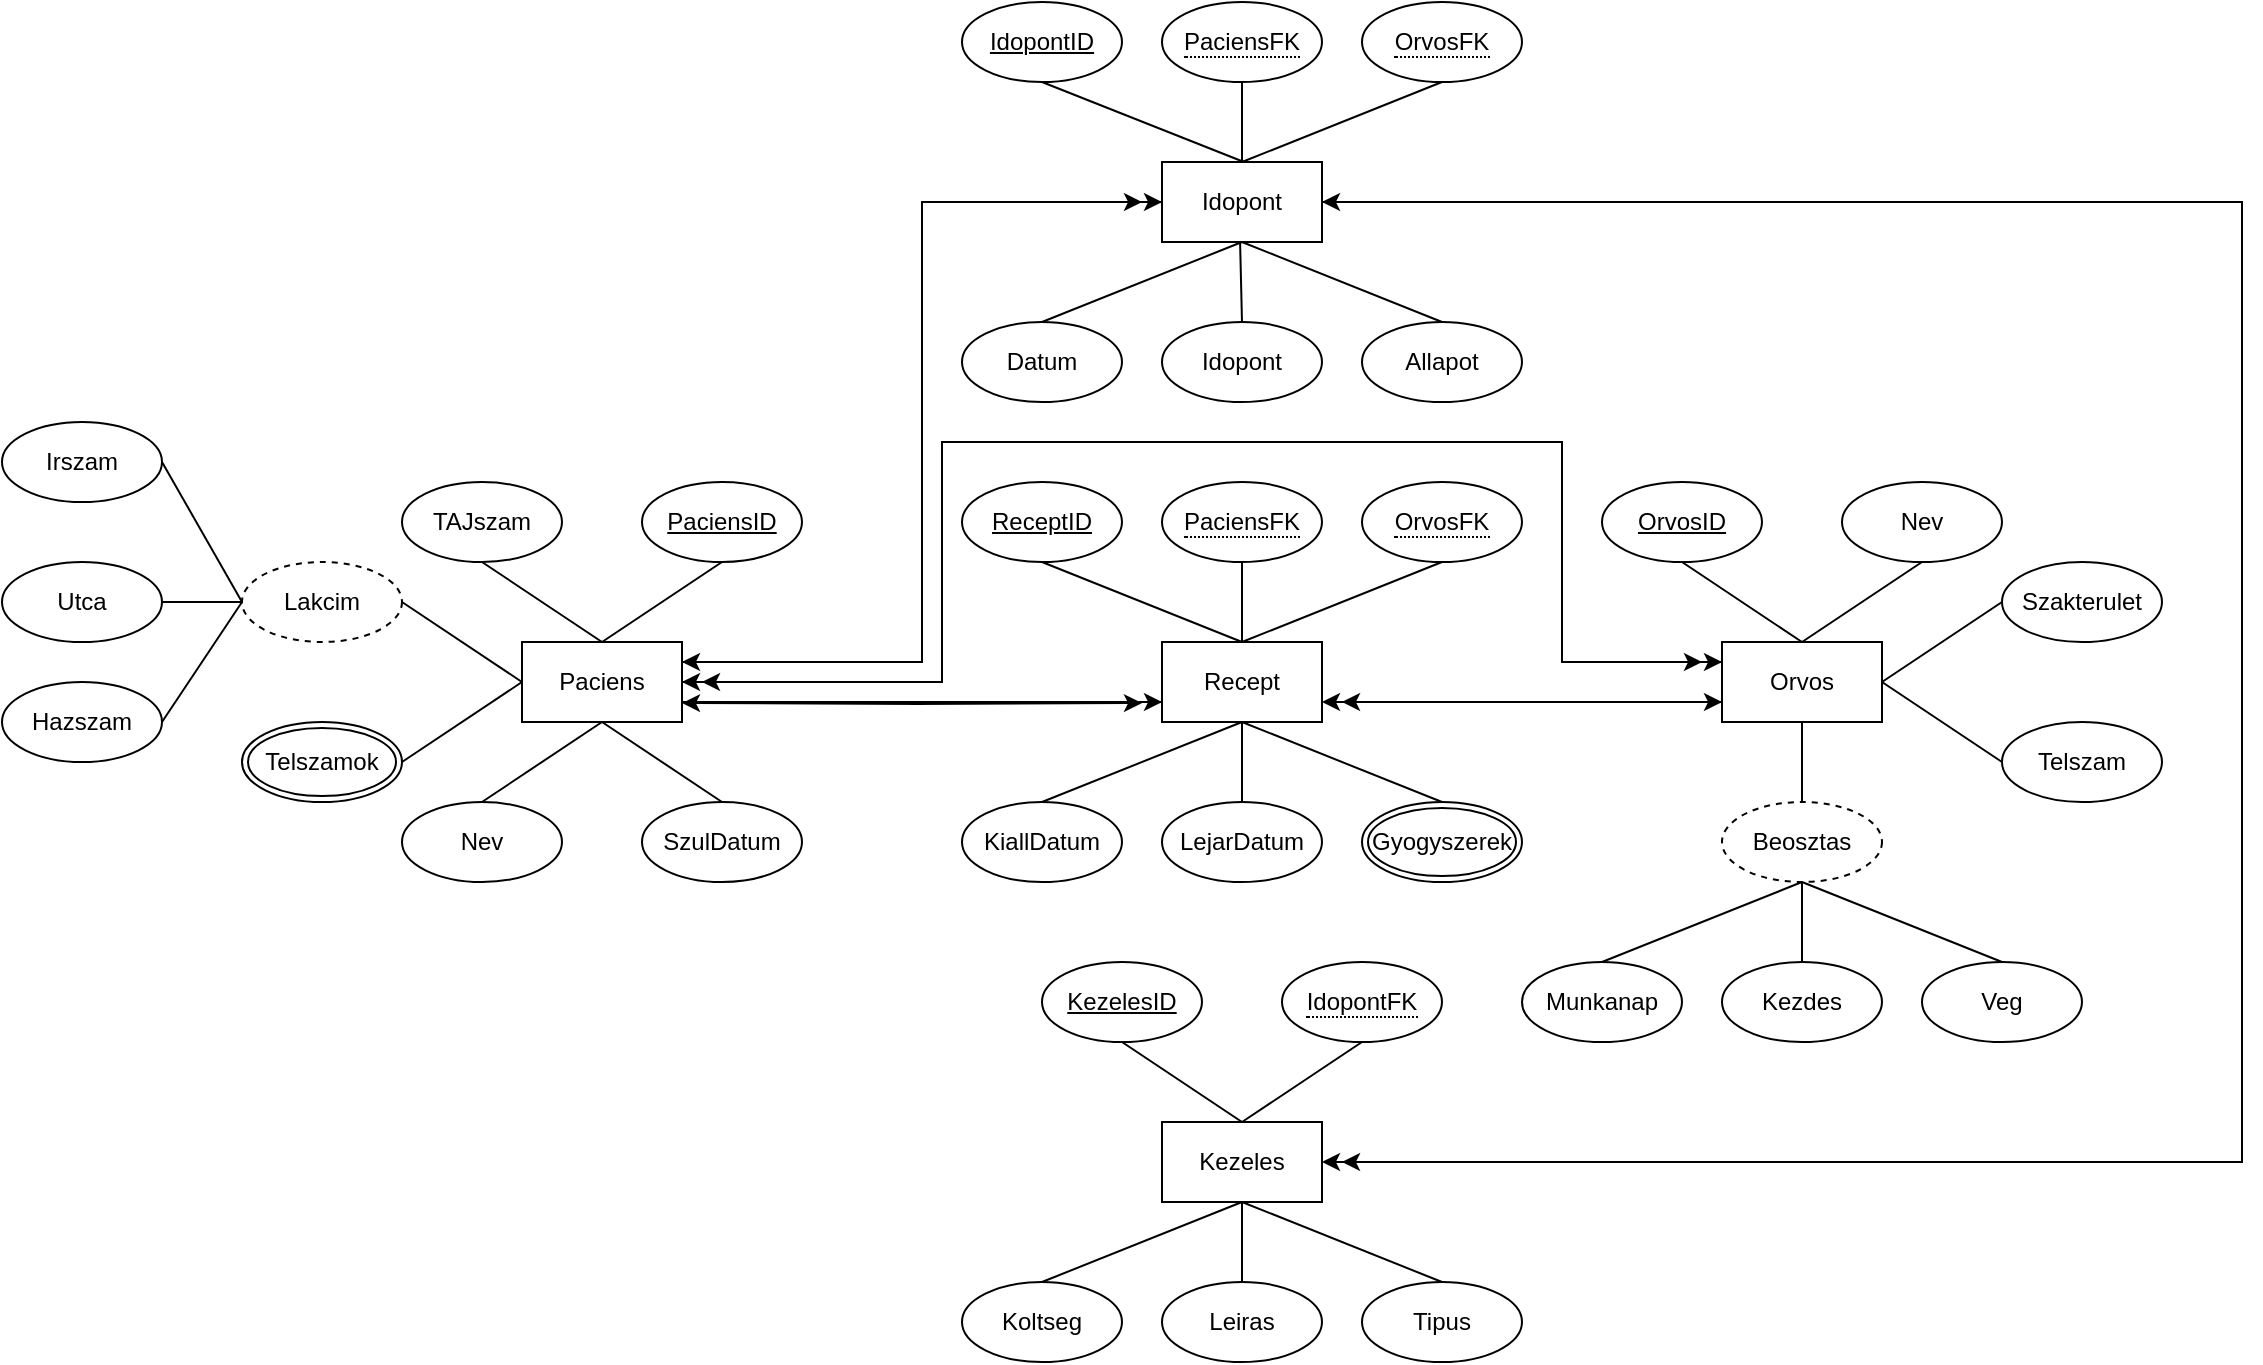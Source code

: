 <mxfile version="26.2.9">
  <diagram name="1 oldal" id="uXYVLRbJiJII2hEOwwkT">
    <mxGraphModel grid="1" page="1" gridSize="10" guides="1" tooltips="1" connect="1" arrows="1" fold="1" pageScale="1" pageWidth="827" pageHeight="1169" math="0" shadow="0">
      <root>
        <mxCell id="0" />
        <mxCell id="1" parent="0" />
        <mxCell id="ZL4C4n28PFtst3DvSVL6-81" style="edgeStyle=orthogonalEdgeStyle;rounded=0;orthogonalLoop=1;jettySize=auto;html=1;exitX=1;exitY=0.25;exitDx=0;exitDy=0;entryX=0;entryY=0.5;entryDx=0;entryDy=0;" edge="1" parent="1" source="rXqy0nmyM1romMUP6jEx-1" target="ZL4C4n28PFtst3DvSVL6-22">
          <mxGeometry relative="1" as="geometry" />
        </mxCell>
        <mxCell id="ZL4C4n28PFtst3DvSVL6-82" style="edgeStyle=orthogonalEdgeStyle;rounded=0;orthogonalLoop=1;jettySize=auto;html=1;exitX=1;exitY=0.25;exitDx=0;exitDy=0;" edge="1" parent="1" source="rXqy0nmyM1romMUP6jEx-1">
          <mxGeometry relative="1" as="geometry">
            <mxPoint x="430" y="180" as="targetPoint" />
            <Array as="points">
              <mxPoint x="320" y="410" />
              <mxPoint x="320" y="180" />
            </Array>
          </mxGeometry>
        </mxCell>
        <mxCell id="ZL4C4n28PFtst3DvSVL6-85" style="edgeStyle=orthogonalEdgeStyle;rounded=0;orthogonalLoop=1;jettySize=auto;html=1;exitX=1;exitY=0.75;exitDx=0;exitDy=0;entryX=0;entryY=0.75;entryDx=0;entryDy=0;" edge="1" parent="1" source="rXqy0nmyM1romMUP6jEx-1" target="ZL4C4n28PFtst3DvSVL6-59">
          <mxGeometry relative="1" as="geometry" />
        </mxCell>
        <mxCell id="ZL4C4n28PFtst3DvSVL6-88" style="edgeStyle=orthogonalEdgeStyle;rounded=0;orthogonalLoop=1;jettySize=auto;html=1;exitX=1;exitY=0.75;exitDx=0;exitDy=0;" edge="1" parent="1" source="rXqy0nmyM1romMUP6jEx-1">
          <mxGeometry relative="1" as="geometry">
            <mxPoint x="430" y="430.526" as="targetPoint" />
          </mxGeometry>
        </mxCell>
        <mxCell id="rXqy0nmyM1romMUP6jEx-1" value="Paciens" style="whiteSpace=wrap;html=1;align=center;" vertex="1" parent="1">
          <mxGeometry x="120" y="400" width="80" height="40" as="geometry" />
        </mxCell>
        <mxCell id="rXqy0nmyM1romMUP6jEx-2" value="PaciensID" style="ellipse;whiteSpace=wrap;html=1;align=center;fontStyle=4;" vertex="1" parent="1">
          <mxGeometry x="180" y="320" width="80" height="40" as="geometry" />
        </mxCell>
        <mxCell id="rXqy0nmyM1romMUP6jEx-4" value="" style="endArrow=none;html=1;rounded=0;entryX=0.5;entryY=0;entryDx=0;entryDy=0;exitX=0.5;exitY=1;exitDx=0;exitDy=0;" edge="1" parent="1" source="rXqy0nmyM1romMUP6jEx-2" target="rXqy0nmyM1romMUP6jEx-1">
          <mxGeometry relative="1" as="geometry">
            <mxPoint x="40" y="650" as="sourcePoint" />
            <mxPoint x="200" y="650" as="targetPoint" />
          </mxGeometry>
        </mxCell>
        <mxCell id="rXqy0nmyM1romMUP6jEx-6" value="Telszamok" style="ellipse;shape=doubleEllipse;margin=3;whiteSpace=wrap;html=1;align=center;" vertex="1" parent="1">
          <mxGeometry x="-20" y="440" width="80" height="40" as="geometry" />
        </mxCell>
        <mxCell id="rXqy0nmyM1romMUP6jEx-7" value="Nev" style="ellipse;whiteSpace=wrap;html=1;align=center;" vertex="1" parent="1">
          <mxGeometry x="60" y="480" width="80" height="40" as="geometry" />
        </mxCell>
        <mxCell id="rXqy0nmyM1romMUP6jEx-8" value="TAJszam" style="ellipse;whiteSpace=wrap;html=1;align=center;" vertex="1" parent="1">
          <mxGeometry x="60" y="320" width="80" height="40" as="geometry" />
        </mxCell>
        <mxCell id="rXqy0nmyM1romMUP6jEx-9" value="Lakcim" style="ellipse;whiteSpace=wrap;html=1;align=center;dashed=1;" vertex="1" parent="1">
          <mxGeometry x="-20" y="360" width="80" height="40" as="geometry" />
        </mxCell>
        <mxCell id="rXqy0nmyM1romMUP6jEx-10" value="SzulDatum" style="ellipse;whiteSpace=wrap;html=1;align=center;" vertex="1" parent="1">
          <mxGeometry x="180" y="480" width="80" height="40" as="geometry" />
        </mxCell>
        <mxCell id="rXqy0nmyM1romMUP6jEx-11" value="Orvos" style="whiteSpace=wrap;html=1;align=center;" vertex="1" parent="1">
          <mxGeometry x="720" y="400" width="80" height="40" as="geometry" />
        </mxCell>
        <mxCell id="rXqy0nmyM1romMUP6jEx-12" value="" style="endArrow=none;html=1;rounded=0;exitX=0.5;exitY=0;exitDx=0;exitDy=0;entryX=0.5;entryY=1;entryDx=0;entryDy=0;" edge="1" parent="1" source="rXqy0nmyM1romMUP6jEx-10" target="rXqy0nmyM1romMUP6jEx-1">
          <mxGeometry relative="1" as="geometry">
            <mxPoint x="280" y="450" as="sourcePoint" />
            <mxPoint x="440" y="450" as="targetPoint" />
          </mxGeometry>
        </mxCell>
        <mxCell id="rXqy0nmyM1romMUP6jEx-13" value="" style="endArrow=none;html=1;rounded=0;exitX=0.5;exitY=0;exitDx=0;exitDy=0;entryX=0.5;entryY=1;entryDx=0;entryDy=0;" edge="1" parent="1" source="rXqy0nmyM1romMUP6jEx-7" target="rXqy0nmyM1romMUP6jEx-1">
          <mxGeometry relative="1" as="geometry">
            <mxPoint x="220" y="470" as="sourcePoint" />
            <mxPoint x="170" y="450" as="targetPoint" />
          </mxGeometry>
        </mxCell>
        <mxCell id="rXqy0nmyM1romMUP6jEx-14" value="" style="endArrow=none;html=1;rounded=0;exitX=0.5;exitY=1;exitDx=0;exitDy=0;entryX=0.5;entryY=0;entryDx=0;entryDy=0;" edge="1" parent="1" source="rXqy0nmyM1romMUP6jEx-8" target="rXqy0nmyM1romMUP6jEx-1">
          <mxGeometry relative="1" as="geometry">
            <mxPoint x="230" y="480" as="sourcePoint" />
            <mxPoint x="180" y="460" as="targetPoint" />
          </mxGeometry>
        </mxCell>
        <mxCell id="rXqy0nmyM1romMUP6jEx-15" value="" style="endArrow=none;html=1;rounded=0;exitX=1;exitY=0.5;exitDx=0;exitDy=0;entryX=0;entryY=0.5;entryDx=0;entryDy=0;" edge="1" parent="1" source="rXqy0nmyM1romMUP6jEx-6" target="rXqy0nmyM1romMUP6jEx-1">
          <mxGeometry relative="1" as="geometry">
            <mxPoint x="240" y="490" as="sourcePoint" />
            <mxPoint x="190" y="470" as="targetPoint" />
          </mxGeometry>
        </mxCell>
        <mxCell id="rXqy0nmyM1romMUP6jEx-16" value="" style="endArrow=none;html=1;rounded=0;exitX=0;exitY=0.5;exitDx=0;exitDy=0;entryX=1;entryY=0.5;entryDx=0;entryDy=0;" edge="1" parent="1" source="rXqy0nmyM1romMUP6jEx-1" target="rXqy0nmyM1romMUP6jEx-9">
          <mxGeometry relative="1" as="geometry">
            <mxPoint x="250" y="500" as="sourcePoint" />
            <mxPoint x="200" y="480" as="targetPoint" />
          </mxGeometry>
        </mxCell>
        <mxCell id="rXqy0nmyM1romMUP6jEx-18" value="IdopontID" style="ellipse;whiteSpace=wrap;html=1;align=center;fontStyle=4;" vertex="1" parent="1">
          <mxGeometry x="340" y="80" width="80" height="40" as="geometry" />
        </mxCell>
        <mxCell id="ZL4C4n28PFtst3DvSVL6-3" value="&lt;span style=&quot;border-bottom: 1px dotted&quot;&gt;OrvosFK&lt;/span&gt;" style="ellipse;whiteSpace=wrap;html=1;align=center;" vertex="1" parent="1">
          <mxGeometry x="540" y="80" width="80" height="40" as="geometry" />
        </mxCell>
        <mxCell id="ZL4C4n28PFtst3DvSVL6-4" value="&lt;span style=&quot;border-bottom: 1px dotted&quot;&gt;PaciensFK&lt;/span&gt;" style="ellipse;whiteSpace=wrap;html=1;align=center;" vertex="1" parent="1">
          <mxGeometry x="440" y="80" width="80" height="40" as="geometry" />
        </mxCell>
        <mxCell id="ZL4C4n28PFtst3DvSVL6-5" value="Datum" style="ellipse;whiteSpace=wrap;html=1;align=center;" vertex="1" parent="1">
          <mxGeometry x="340" y="240" width="80" height="40" as="geometry" />
        </mxCell>
        <mxCell id="ZL4C4n28PFtst3DvSVL6-7" value="Allapot" style="ellipse;whiteSpace=wrap;html=1;align=center;" vertex="1" parent="1">
          <mxGeometry x="540" y="240" width="80" height="40" as="geometry" />
        </mxCell>
        <mxCell id="ZL4C4n28PFtst3DvSVL6-8" value="" style="endArrow=none;html=1;rounded=0;exitX=0.5;exitY=1;exitDx=0;exitDy=0;" edge="1" parent="1" source="rXqy0nmyM1romMUP6jEx-18">
          <mxGeometry relative="1" as="geometry">
            <mxPoint x="320" y="200" as="sourcePoint" />
            <mxPoint x="481" y="160" as="targetPoint" />
          </mxGeometry>
        </mxCell>
        <mxCell id="ZL4C4n28PFtst3DvSVL6-9" value="" style="endArrow=none;html=1;rounded=0;entryX=0.5;entryY=1;entryDx=0;entryDy=0;exitX=0.5;exitY=0;exitDx=0;exitDy=0;" edge="1" parent="1" source="ZL4C4n28PFtst3DvSVL6-22" target="ZL4C4n28PFtst3DvSVL6-3">
          <mxGeometry relative="1" as="geometry">
            <mxPoint x="481" y="145" as="sourcePoint" />
            <mxPoint x="491" y="155" as="targetPoint" />
          </mxGeometry>
        </mxCell>
        <mxCell id="ZL4C4n28PFtst3DvSVL6-10" value="" style="endArrow=none;html=1;rounded=0;entryX=0.5;entryY=0;entryDx=0;entryDy=0;exitX=0.5;exitY=1;exitDx=0;exitDy=0;" edge="1" parent="1" source="ZL4C4n28PFtst3DvSVL6-4" target="ZL4C4n28PFtst3DvSVL6-22">
          <mxGeometry relative="1" as="geometry">
            <mxPoint x="394" y="140" as="sourcePoint" />
            <mxPoint x="481" y="145" as="targetPoint" />
          </mxGeometry>
        </mxCell>
        <mxCell id="ZL4C4n28PFtst3DvSVL6-11" value="" style="endArrow=none;html=1;rounded=0;entryX=0.5;entryY=0;entryDx=0;entryDy=0;" edge="1" parent="1" target="ZL4C4n28PFtst3DvSVL6-7">
          <mxGeometry relative="1" as="geometry">
            <mxPoint x="480" y="200" as="sourcePoint" />
            <mxPoint x="511" y="175" as="targetPoint" />
          </mxGeometry>
        </mxCell>
        <mxCell id="ZL4C4n28PFtst3DvSVL6-12" value="" style="endArrow=none;html=1;rounded=0;entryX=0.5;entryY=0;entryDx=0;entryDy=0;exitX=0.488;exitY=1;exitDx=0;exitDy=0;exitPerimeter=0;" edge="1" parent="1" source="ZL4C4n28PFtst3DvSVL6-22">
          <mxGeometry relative="1" as="geometry">
            <mxPoint x="480" y="200" as="sourcePoint" />
            <mxPoint x="480" y="240" as="targetPoint" />
          </mxGeometry>
        </mxCell>
        <mxCell id="ZL4C4n28PFtst3DvSVL6-14" value="Idopont" style="ellipse;whiteSpace=wrap;html=1;align=center;" vertex="1" parent="1">
          <mxGeometry x="440" y="240" width="80" height="40" as="geometry" />
        </mxCell>
        <mxCell id="ZL4C4n28PFtst3DvSVL6-83" style="edgeStyle=orthogonalEdgeStyle;rounded=0;orthogonalLoop=1;jettySize=auto;html=1;exitX=0;exitY=0.5;exitDx=0;exitDy=0;" edge="1" parent="1" source="ZL4C4n28PFtst3DvSVL6-22">
          <mxGeometry relative="1" as="geometry">
            <mxPoint x="200.0" y="410" as="targetPoint" />
            <Array as="points">
              <mxPoint x="320" y="180" />
              <mxPoint x="320" y="410" />
            </Array>
          </mxGeometry>
        </mxCell>
        <mxCell id="ZL4C4n28PFtst3DvSVL6-22" value="Idopont" style="whiteSpace=wrap;html=1;align=center;" vertex="1" parent="1">
          <mxGeometry x="440" y="160" width="80" height="40" as="geometry" />
        </mxCell>
        <mxCell id="ZL4C4n28PFtst3DvSVL6-23" value="" style="endArrow=none;html=1;rounded=0;entryX=0.5;entryY=1;entryDx=0;entryDy=0;exitX=0.5;exitY=0;exitDx=0;exitDy=0;" edge="1" parent="1" source="ZL4C4n28PFtst3DvSVL6-5" target="ZL4C4n28PFtst3DvSVL6-22">
          <mxGeometry relative="1" as="geometry">
            <mxPoint x="270" y="200" as="sourcePoint" />
            <mxPoint x="430" y="200" as="targetPoint" />
          </mxGeometry>
        </mxCell>
        <mxCell id="ZL4C4n28PFtst3DvSVL6-25" value="OrvosID" style="ellipse;whiteSpace=wrap;html=1;align=center;fontStyle=4;" vertex="1" parent="1">
          <mxGeometry x="660" y="320" width="80" height="40" as="geometry" />
        </mxCell>
        <mxCell id="ZL4C4n28PFtst3DvSVL6-26" value="Nev" style="ellipse;whiteSpace=wrap;html=1;align=center;" vertex="1" parent="1">
          <mxGeometry x="780" y="320" width="80" height="40" as="geometry" />
        </mxCell>
        <mxCell id="ZL4C4n28PFtst3DvSVL6-27" value="" style="endArrow=none;html=1;rounded=0;entryX=0.5;entryY=0;entryDx=0;entryDy=0;exitX=0.5;exitY=1;exitDx=0;exitDy=0;" edge="1" parent="1" source="ZL4C4n28PFtst3DvSVL6-26" target="rXqy0nmyM1romMUP6jEx-11">
          <mxGeometry relative="1" as="geometry">
            <mxPoint x="600" y="380" as="sourcePoint" />
            <mxPoint x="760" y="380" as="targetPoint" />
          </mxGeometry>
        </mxCell>
        <mxCell id="ZL4C4n28PFtst3DvSVL6-28" value="" style="endArrow=none;html=1;rounded=0;entryX=0.5;entryY=0;entryDx=0;entryDy=0;exitX=0.5;exitY=1;exitDx=0;exitDy=0;" edge="1" parent="1" source="ZL4C4n28PFtst3DvSVL6-25" target="rXqy0nmyM1romMUP6jEx-11">
          <mxGeometry relative="1" as="geometry">
            <mxPoint x="600" y="380" as="sourcePoint" />
            <mxPoint x="760" y="380" as="targetPoint" />
          </mxGeometry>
        </mxCell>
        <mxCell id="ZL4C4n28PFtst3DvSVL6-29" value="Szakterulet" style="ellipse;whiteSpace=wrap;html=1;align=center;" vertex="1" parent="1">
          <mxGeometry x="860" y="360" width="80" height="40" as="geometry" />
        </mxCell>
        <mxCell id="ZL4C4n28PFtst3DvSVL6-30" value="Telszam" style="ellipse;whiteSpace=wrap;html=1;align=center;" vertex="1" parent="1">
          <mxGeometry x="860" y="440" width="80" height="40" as="geometry" />
        </mxCell>
        <mxCell id="ZL4C4n28PFtst3DvSVL6-31" value="" style="endArrow=none;html=1;rounded=0;exitX=1;exitY=0.5;exitDx=0;exitDy=0;entryX=0;entryY=0.5;entryDx=0;entryDy=0;" edge="1" parent="1" source="rXqy0nmyM1romMUP6jEx-11" target="ZL4C4n28PFtst3DvSVL6-29">
          <mxGeometry relative="1" as="geometry">
            <mxPoint x="790" y="380" as="sourcePoint" />
            <mxPoint x="950" y="380" as="targetPoint" />
          </mxGeometry>
        </mxCell>
        <mxCell id="ZL4C4n28PFtst3DvSVL6-32" value="" style="endArrow=none;html=1;rounded=0;exitX=1;exitY=0.5;exitDx=0;exitDy=0;entryX=0;entryY=0.5;entryDx=0;entryDy=0;" edge="1" parent="1" source="rXqy0nmyM1romMUP6jEx-11" target="ZL4C4n28PFtst3DvSVL6-30">
          <mxGeometry relative="1" as="geometry">
            <mxPoint x="810" y="430" as="sourcePoint" />
            <mxPoint x="870" y="390" as="targetPoint" />
          </mxGeometry>
        </mxCell>
        <mxCell id="ZL4C4n28PFtst3DvSVL6-33" value="Beosztas" style="ellipse;whiteSpace=wrap;html=1;align=center;dashed=1;" vertex="1" parent="1">
          <mxGeometry x="720" y="480" width="80" height="40" as="geometry" />
        </mxCell>
        <mxCell id="ZL4C4n28PFtst3DvSVL6-35" value="" style="endArrow=none;html=1;rounded=0;entryX=0.5;entryY=1;entryDx=0;entryDy=0;" edge="1" parent="1" source="ZL4C4n28PFtst3DvSVL6-33" target="rXqy0nmyM1romMUP6jEx-11">
          <mxGeometry relative="1" as="geometry">
            <mxPoint x="760" y="510" as="sourcePoint" />
            <mxPoint x="920" y="510" as="targetPoint" />
          </mxGeometry>
        </mxCell>
        <mxCell id="ZL4C4n28PFtst3DvSVL6-36" value="Kezdes" style="ellipse;whiteSpace=wrap;html=1;align=center;" vertex="1" parent="1">
          <mxGeometry x="720" y="560" width="80" height="40" as="geometry" />
        </mxCell>
        <mxCell id="ZL4C4n28PFtst3DvSVL6-37" value="Veg" style="ellipse;whiteSpace=wrap;html=1;align=center;" vertex="1" parent="1">
          <mxGeometry x="820" y="560" width="80" height="40" as="geometry" />
        </mxCell>
        <mxCell id="ZL4C4n28PFtst3DvSVL6-38" value="Munkanap" style="ellipse;whiteSpace=wrap;html=1;align=center;" vertex="1" parent="1">
          <mxGeometry x="620" y="560" width="80" height="40" as="geometry" />
        </mxCell>
        <mxCell id="ZL4C4n28PFtst3DvSVL6-39" value="" style="endArrow=none;html=1;rounded=0;exitX=0.5;exitY=0;exitDx=0;exitDy=0;entryX=0.5;entryY=1;entryDx=0;entryDy=0;" edge="1" parent="1" source="ZL4C4n28PFtst3DvSVL6-37" target="ZL4C4n28PFtst3DvSVL6-33">
          <mxGeometry relative="1" as="geometry">
            <mxPoint x="760" y="510" as="sourcePoint" />
            <mxPoint x="920" y="510" as="targetPoint" />
          </mxGeometry>
        </mxCell>
        <mxCell id="ZL4C4n28PFtst3DvSVL6-40" value="" style="endArrow=none;html=1;rounded=0;entryX=0.5;entryY=0;entryDx=0;entryDy=0;exitX=0.5;exitY=1;exitDx=0;exitDy=0;" edge="1" parent="1" source="ZL4C4n28PFtst3DvSVL6-33" target="ZL4C4n28PFtst3DvSVL6-36">
          <mxGeometry relative="1" as="geometry">
            <mxPoint x="760" y="510" as="sourcePoint" />
            <mxPoint x="920" y="510" as="targetPoint" />
          </mxGeometry>
        </mxCell>
        <mxCell id="ZL4C4n28PFtst3DvSVL6-41" value="" style="endArrow=none;html=1;rounded=0;exitX=0.5;exitY=0;exitDx=0;exitDy=0;entryX=0.5;entryY=1;entryDx=0;entryDy=0;" edge="1" parent="1" source="ZL4C4n28PFtst3DvSVL6-38" target="ZL4C4n28PFtst3DvSVL6-33">
          <mxGeometry relative="1" as="geometry">
            <mxPoint x="760" y="510" as="sourcePoint" />
            <mxPoint x="920" y="510" as="targetPoint" />
          </mxGeometry>
        </mxCell>
        <mxCell id="ZL4C4n28PFtst3DvSVL6-42" value="Hazszam" style="ellipse;whiteSpace=wrap;html=1;align=center;" vertex="1" parent="1">
          <mxGeometry x="-140" y="420" width="80" height="40" as="geometry" />
        </mxCell>
        <mxCell id="ZL4C4n28PFtst3DvSVL6-43" value="Irszam" style="ellipse;whiteSpace=wrap;html=1;align=center;" vertex="1" parent="1">
          <mxGeometry x="-140" y="290" width="80" height="40" as="geometry" />
        </mxCell>
        <mxCell id="ZL4C4n28PFtst3DvSVL6-44" value="Utca" style="ellipse;whiteSpace=wrap;html=1;align=center;" vertex="1" parent="1">
          <mxGeometry x="-140" y="360" width="80" height="40" as="geometry" />
        </mxCell>
        <mxCell id="ZL4C4n28PFtst3DvSVL6-45" value="" style="endArrow=none;html=1;rounded=0;exitX=0;exitY=0.5;exitDx=0;exitDy=0;entryX=1;entryY=0.5;entryDx=0;entryDy=0;" edge="1" parent="1" source="rXqy0nmyM1romMUP6jEx-9" target="ZL4C4n28PFtst3DvSVL6-44">
          <mxGeometry relative="1" as="geometry">
            <mxPoint x="40" y="360" as="sourcePoint" />
            <mxPoint x="200" y="360" as="targetPoint" />
          </mxGeometry>
        </mxCell>
        <mxCell id="ZL4C4n28PFtst3DvSVL6-46" value="" style="endArrow=none;html=1;rounded=0;exitX=1;exitY=0.5;exitDx=0;exitDy=0;entryX=0;entryY=0.5;entryDx=0;entryDy=0;" edge="1" parent="1" source="ZL4C4n28PFtst3DvSVL6-43" target="rXqy0nmyM1romMUP6jEx-9">
          <mxGeometry relative="1" as="geometry">
            <mxPoint x="-10" y="390" as="sourcePoint" />
            <mxPoint x="-50" y="390" as="targetPoint" />
          </mxGeometry>
        </mxCell>
        <mxCell id="ZL4C4n28PFtst3DvSVL6-47" value="" style="endArrow=none;html=1;rounded=0;exitX=0;exitY=0.5;exitDx=0;exitDy=0;entryX=1;entryY=0.5;entryDx=0;entryDy=0;" edge="1" parent="1" source="rXqy0nmyM1romMUP6jEx-9" target="ZL4C4n28PFtst3DvSVL6-42">
          <mxGeometry relative="1" as="geometry">
            <mxPoint y="400" as="sourcePoint" />
            <mxPoint x="-40" y="400" as="targetPoint" />
          </mxGeometry>
        </mxCell>
        <mxCell id="ZL4C4n28PFtst3DvSVL6-48" value="Kezeles" style="whiteSpace=wrap;html=1;align=center;" vertex="1" parent="1">
          <mxGeometry x="440" y="640" width="80" height="40" as="geometry" />
        </mxCell>
        <mxCell id="ZL4C4n28PFtst3DvSVL6-49" value="KezelesID" style="ellipse;whiteSpace=wrap;html=1;align=center;fontStyle=4;" vertex="1" parent="1">
          <mxGeometry x="380" y="560" width="80" height="40" as="geometry" />
        </mxCell>
        <mxCell id="ZL4C4n28PFtst3DvSVL6-50" value="&lt;span style=&quot;border-bottom: 1px dotted&quot;&gt;IdopontFK&lt;/span&gt;" style="ellipse;whiteSpace=wrap;html=1;align=center;" vertex="1" parent="1">
          <mxGeometry x="500" y="560" width="80" height="40" as="geometry" />
        </mxCell>
        <mxCell id="ZL4C4n28PFtst3DvSVL6-51" value="" style="endArrow=none;html=1;rounded=0;entryX=0.5;entryY=0;entryDx=0;entryDy=0;exitX=0.5;exitY=1;exitDx=0;exitDy=0;" edge="1" parent="1" source="ZL4C4n28PFtst3DvSVL6-49" target="ZL4C4n28PFtst3DvSVL6-48">
          <mxGeometry relative="1" as="geometry">
            <mxPoint x="490" y="540" as="sourcePoint" />
            <mxPoint x="650" y="540" as="targetPoint" />
          </mxGeometry>
        </mxCell>
        <mxCell id="ZL4C4n28PFtst3DvSVL6-52" value="" style="endArrow=none;html=1;rounded=0;entryX=0.5;entryY=0;entryDx=0;entryDy=0;exitX=0.5;exitY=1;exitDx=0;exitDy=0;" edge="1" parent="1" source="ZL4C4n28PFtst3DvSVL6-50" target="ZL4C4n28PFtst3DvSVL6-48">
          <mxGeometry relative="1" as="geometry">
            <mxPoint x="430" y="610" as="sourcePoint" />
            <mxPoint x="490" y="650" as="targetPoint" />
          </mxGeometry>
        </mxCell>
        <mxCell id="ZL4C4n28PFtst3DvSVL6-53" value="Tipus" style="ellipse;whiteSpace=wrap;html=1;align=center;" vertex="1" parent="1">
          <mxGeometry x="540" y="720" width="80" height="40" as="geometry" />
        </mxCell>
        <mxCell id="ZL4C4n28PFtst3DvSVL6-54" value="Koltseg" style="ellipse;whiteSpace=wrap;html=1;align=center;" vertex="1" parent="1">
          <mxGeometry x="340" y="720" width="80" height="40" as="geometry" />
        </mxCell>
        <mxCell id="ZL4C4n28PFtst3DvSVL6-56" value="Leiras" style="ellipse;whiteSpace=wrap;html=1;align=center;" vertex="1" parent="1">
          <mxGeometry x="440" y="720" width="80" height="40" as="geometry" />
        </mxCell>
        <mxCell id="ZL4C4n28PFtst3DvSVL6-89" style="edgeStyle=orthogonalEdgeStyle;rounded=0;orthogonalLoop=1;jettySize=auto;html=1;exitX=0;exitY=0.75;exitDx=0;exitDy=0;" edge="1" parent="1" source="ZL4C4n28PFtst3DvSVL6-59">
          <mxGeometry relative="1" as="geometry">
            <mxPoint x="200" y="430.526" as="targetPoint" />
          </mxGeometry>
        </mxCell>
        <mxCell id="ZL4C4n28PFtst3DvSVL6-59" value="Recept" style="whiteSpace=wrap;html=1;align=center;" vertex="1" parent="1">
          <mxGeometry x="440" y="400" width="80" height="40" as="geometry" />
        </mxCell>
        <mxCell id="ZL4C4n28PFtst3DvSVL6-60" value="ReceptID" style="ellipse;whiteSpace=wrap;html=1;align=center;fontStyle=4;" vertex="1" parent="1">
          <mxGeometry x="340" y="320" width="80" height="40" as="geometry" />
        </mxCell>
        <mxCell id="ZL4C4n28PFtst3DvSVL6-61" value="&lt;span style=&quot;border-bottom: 1px dotted&quot;&gt;OrvosFK&lt;/span&gt;" style="ellipse;whiteSpace=wrap;html=1;align=center;" vertex="1" parent="1">
          <mxGeometry x="540" y="320" width="80" height="40" as="geometry" />
        </mxCell>
        <mxCell id="ZL4C4n28PFtst3DvSVL6-62" value="&lt;span style=&quot;border-bottom: 1px dotted&quot;&gt;PaciensFK&lt;/span&gt;" style="ellipse;whiteSpace=wrap;html=1;align=center;" vertex="1" parent="1">
          <mxGeometry x="440" y="320" width="80" height="40" as="geometry" />
        </mxCell>
        <mxCell id="ZL4C4n28PFtst3DvSVL6-63" value="" style="endArrow=none;html=1;rounded=0;entryX=0.5;entryY=1;entryDx=0;entryDy=0;exitX=0.5;exitY=0;exitDx=0;exitDy=0;" edge="1" parent="1" source="ZL4C4n28PFtst3DvSVL6-59" target="ZL4C4n28PFtst3DvSVL6-61">
          <mxGeometry relative="1" as="geometry">
            <mxPoint x="490" y="440" as="sourcePoint" />
            <mxPoint x="650" y="440" as="targetPoint" />
          </mxGeometry>
        </mxCell>
        <mxCell id="ZL4C4n28PFtst3DvSVL6-64" value="" style="endArrow=none;html=1;rounded=0;entryX=0.5;entryY=1;entryDx=0;entryDy=0;exitX=0.5;exitY=0;exitDx=0;exitDy=0;" edge="1" parent="1" source="ZL4C4n28PFtst3DvSVL6-59" target="ZL4C4n28PFtst3DvSVL6-62">
          <mxGeometry relative="1" as="geometry">
            <mxPoint x="490" y="410" as="sourcePoint" />
            <mxPoint x="590" y="370" as="targetPoint" />
          </mxGeometry>
        </mxCell>
        <mxCell id="ZL4C4n28PFtst3DvSVL6-65" value="" style="endArrow=none;html=1;rounded=0;entryX=0.5;entryY=1;entryDx=0;entryDy=0;exitX=0.5;exitY=0;exitDx=0;exitDy=0;" edge="1" parent="1" source="ZL4C4n28PFtst3DvSVL6-59" target="ZL4C4n28PFtst3DvSVL6-60">
          <mxGeometry relative="1" as="geometry">
            <mxPoint x="500" y="420" as="sourcePoint" />
            <mxPoint x="600" y="380" as="targetPoint" />
          </mxGeometry>
        </mxCell>
        <mxCell id="ZL4C4n28PFtst3DvSVL6-66" value="" style="endArrow=none;html=1;rounded=0;entryX=0.5;entryY=1;entryDx=0;entryDy=0;exitX=0.5;exitY=0;exitDx=0;exitDy=0;" edge="1" parent="1" source="ZL4C4n28PFtst3DvSVL6-72" target="ZL4C4n28PFtst3DvSVL6-59">
          <mxGeometry relative="1" as="geometry">
            <mxPoint x="590" y="450" as="sourcePoint" />
            <mxPoint x="730" y="419.41" as="targetPoint" />
          </mxGeometry>
        </mxCell>
        <mxCell id="ZL4C4n28PFtst3DvSVL6-67" value="KiallDatum" style="ellipse;whiteSpace=wrap;html=1;align=center;" vertex="1" parent="1">
          <mxGeometry x="340" y="480" width="80" height="40" as="geometry" />
        </mxCell>
        <mxCell id="ZL4C4n28PFtst3DvSVL6-69" value="LejarDatum" style="ellipse;whiteSpace=wrap;html=1;align=center;" vertex="1" parent="1">
          <mxGeometry x="440" y="480" width="80" height="40" as="geometry" />
        </mxCell>
        <mxCell id="ZL4C4n28PFtst3DvSVL6-70" value="" style="endArrow=none;html=1;rounded=0;exitX=0.5;exitY=1;exitDx=0;exitDy=0;entryX=0.5;entryY=0;entryDx=0;entryDy=0;" edge="1" parent="1" source="ZL4C4n28PFtst3DvSVL6-59" target="ZL4C4n28PFtst3DvSVL6-69">
          <mxGeometry relative="1" as="geometry">
            <mxPoint x="590" y="490" as="sourcePoint" />
            <mxPoint x="490" y="450" as="targetPoint" />
          </mxGeometry>
        </mxCell>
        <mxCell id="ZL4C4n28PFtst3DvSVL6-71" value="" style="endArrow=none;html=1;rounded=0;exitX=0.5;exitY=1;exitDx=0;exitDy=0;entryX=0.5;entryY=0;entryDx=0;entryDy=0;" edge="1" parent="1" source="ZL4C4n28PFtst3DvSVL6-59" target="ZL4C4n28PFtst3DvSVL6-67">
          <mxGeometry relative="1" as="geometry">
            <mxPoint x="600" y="500" as="sourcePoint" />
            <mxPoint x="500" y="460" as="targetPoint" />
          </mxGeometry>
        </mxCell>
        <mxCell id="ZL4C4n28PFtst3DvSVL6-72" value="Gyogyszerek" style="ellipse;shape=doubleEllipse;margin=3;whiteSpace=wrap;html=1;align=center;" vertex="1" parent="1">
          <mxGeometry x="540" y="480" width="80" height="40" as="geometry" />
        </mxCell>
        <mxCell id="ZL4C4n28PFtst3DvSVL6-74" value="" style="endArrow=none;html=1;rounded=0;exitX=0.5;exitY=0;exitDx=0;exitDy=0;entryX=0.5;entryY=1;entryDx=0;entryDy=0;" edge="1" parent="1" source="ZL4C4n28PFtst3DvSVL6-54" target="ZL4C4n28PFtst3DvSVL6-48">
          <mxGeometry relative="1" as="geometry">
            <mxPoint x="600" y="670" as="sourcePoint" />
            <mxPoint x="760" y="670" as="targetPoint" />
          </mxGeometry>
        </mxCell>
        <mxCell id="ZL4C4n28PFtst3DvSVL6-75" value="" style="endArrow=none;html=1;rounded=0;exitX=0.5;exitY=0;exitDx=0;exitDy=0;entryX=0.5;entryY=1;entryDx=0;entryDy=0;" edge="1" parent="1" source="ZL4C4n28PFtst3DvSVL6-56" target="ZL4C4n28PFtst3DvSVL6-48">
          <mxGeometry relative="1" as="geometry">
            <mxPoint x="390" y="730" as="sourcePoint" />
            <mxPoint x="490" y="690" as="targetPoint" />
          </mxGeometry>
        </mxCell>
        <mxCell id="ZL4C4n28PFtst3DvSVL6-76" value="" style="endArrow=none;html=1;rounded=0;exitX=0.5;exitY=1;exitDx=0;exitDy=0;entryX=0.5;entryY=0;entryDx=0;entryDy=0;" edge="1" parent="1" source="ZL4C4n28PFtst3DvSVL6-48" target="ZL4C4n28PFtst3DvSVL6-53">
          <mxGeometry relative="1" as="geometry">
            <mxPoint x="400" y="740" as="sourcePoint" />
            <mxPoint x="500" y="700" as="targetPoint" />
          </mxGeometry>
        </mxCell>
        <mxCell id="ZL4C4n28PFtst3DvSVL6-91" value="" style="endArrow=classic;html=1;rounded=0;exitX=1;exitY=0.5;exitDx=0;exitDy=0;entryX=0;entryY=0.25;entryDx=0;entryDy=0;" edge="1" parent="1" source="rXqy0nmyM1romMUP6jEx-1" target="rXqy0nmyM1romMUP6jEx-11">
          <mxGeometry width="50" height="50" relative="1" as="geometry">
            <mxPoint x="430" y="500" as="sourcePoint" />
            <mxPoint x="480" y="450" as="targetPoint" />
            <Array as="points">
              <mxPoint x="330" y="420" />
              <mxPoint x="330" y="300" />
              <mxPoint x="640" y="300" />
              <mxPoint x="640" y="410" />
            </Array>
          </mxGeometry>
        </mxCell>
        <mxCell id="ZL4C4n28PFtst3DvSVL6-92" value="" style="endArrow=classic;html=1;rounded=0;exitX=1;exitY=0.5;exitDx=0;exitDy=0;" edge="1" parent="1">
          <mxGeometry width="50" height="50" relative="1" as="geometry">
            <mxPoint x="200" y="420" as="sourcePoint" />
            <mxPoint x="710" y="410" as="targetPoint" />
            <Array as="points">
              <mxPoint x="330" y="420" />
              <mxPoint x="330" y="300" />
              <mxPoint x="640" y="300" />
              <mxPoint x="640" y="410" />
            </Array>
          </mxGeometry>
        </mxCell>
        <mxCell id="ZL4C4n28PFtst3DvSVL6-93" value="" style="endArrow=classic;html=1;rounded=0;entryX=1;entryY=0.5;entryDx=0;entryDy=0;exitX=0;exitY=0.25;exitDx=0;exitDy=0;" edge="1" parent="1" source="rXqy0nmyM1romMUP6jEx-11" target="rXqy0nmyM1romMUP6jEx-1">
          <mxGeometry width="50" height="50" relative="1" as="geometry">
            <mxPoint x="430" y="500" as="sourcePoint" />
            <mxPoint x="480" y="450" as="targetPoint" />
            <Array as="points">
              <mxPoint x="640" y="410" />
              <mxPoint x="640" y="300" />
              <mxPoint x="330" y="300" />
              <mxPoint x="330" y="420" />
            </Array>
          </mxGeometry>
        </mxCell>
        <mxCell id="ZL4C4n28PFtst3DvSVL6-94" value="" style="endArrow=classic;html=1;rounded=0;exitX=0;exitY=0.25;exitDx=0;exitDy=0;" edge="1" parent="1" source="rXqy0nmyM1romMUP6jEx-11">
          <mxGeometry width="50" height="50" relative="1" as="geometry">
            <mxPoint x="720" y="420" as="sourcePoint" />
            <mxPoint x="210" y="420" as="targetPoint" />
            <Array as="points">
              <mxPoint x="640" y="410" />
              <mxPoint x="640" y="300" />
              <mxPoint x="330" y="300" />
              <mxPoint x="330" y="420" />
            </Array>
          </mxGeometry>
        </mxCell>
        <mxCell id="ZL4C4n28PFtst3DvSVL6-95" value="" style="endArrow=classic;startArrow=classic;html=1;rounded=0;exitX=1;exitY=0.5;exitDx=0;exitDy=0;entryX=1;entryY=0.5;entryDx=0;entryDy=0;" edge="1" parent="1" source="ZL4C4n28PFtst3DvSVL6-22" target="ZL4C4n28PFtst3DvSVL6-48">
          <mxGeometry width="50" height="50" relative="1" as="geometry">
            <mxPoint x="720" y="500" as="sourcePoint" />
            <mxPoint x="770" y="450" as="targetPoint" />
            <Array as="points">
              <mxPoint x="980" y="180" />
              <mxPoint x="980" y="660" />
            </Array>
          </mxGeometry>
        </mxCell>
        <mxCell id="ZL4C4n28PFtst3DvSVL6-96" value="" style="endArrow=classic;html=1;rounded=0;exitX=1;exitY=0.5;exitDx=0;exitDy=0;" edge="1" parent="1" source="ZL4C4n28PFtst3DvSVL6-22">
          <mxGeometry width="50" height="50" relative="1" as="geometry">
            <mxPoint x="540" y="210" as="sourcePoint" />
            <mxPoint x="530" y="660" as="targetPoint" />
            <Array as="points">
              <mxPoint x="980" y="180" />
              <mxPoint x="980" y="660" />
            </Array>
          </mxGeometry>
        </mxCell>
        <mxCell id="ZL4C4n28PFtst3DvSVL6-97" value="" style="endArrow=classic;startArrow=classic;html=1;rounded=0;exitX=1;exitY=0.75;exitDx=0;exitDy=0;entryX=0;entryY=0.75;entryDx=0;entryDy=0;" edge="1" parent="1" source="ZL4C4n28PFtst3DvSVL6-59" target="rXqy0nmyM1romMUP6jEx-11">
          <mxGeometry width="50" height="50" relative="1" as="geometry">
            <mxPoint x="660" y="490" as="sourcePoint" />
            <mxPoint x="710" y="440" as="targetPoint" />
          </mxGeometry>
        </mxCell>
        <mxCell id="ZL4C4n28PFtst3DvSVL6-98" value="" style="endArrow=classic;html=1;rounded=0;exitX=0;exitY=0.75;exitDx=0;exitDy=0;" edge="1" parent="1" source="rXqy0nmyM1romMUP6jEx-11">
          <mxGeometry width="50" height="50" relative="1" as="geometry">
            <mxPoint x="660" y="490" as="sourcePoint" />
            <mxPoint x="530" y="430" as="targetPoint" />
          </mxGeometry>
        </mxCell>
      </root>
    </mxGraphModel>
  </diagram>
</mxfile>
